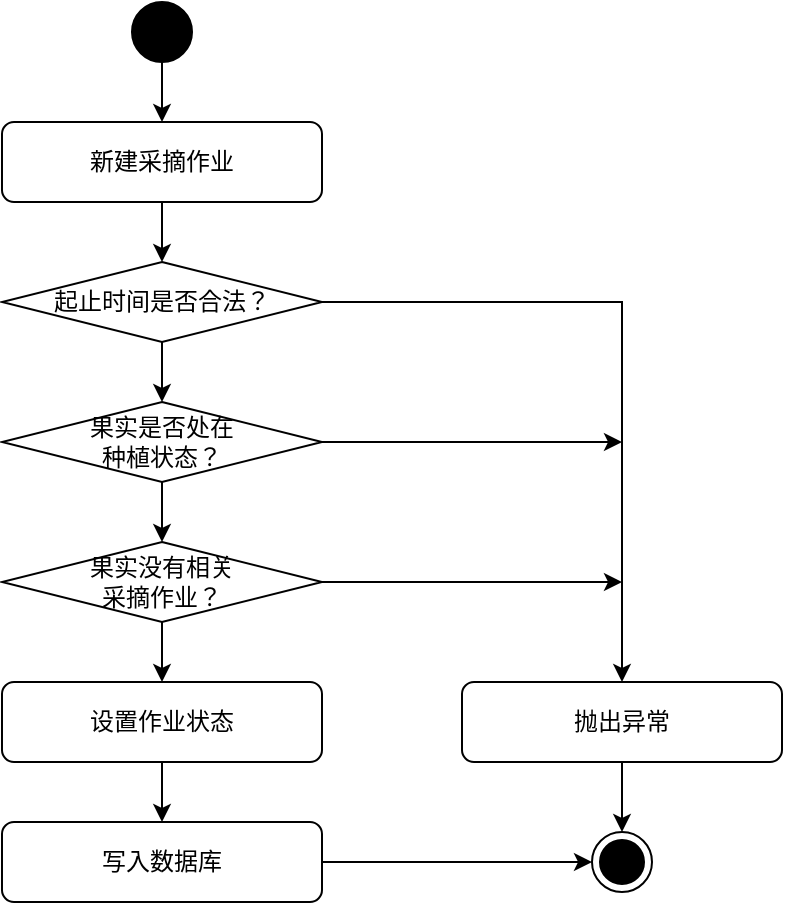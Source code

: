 <mxfile>
    <diagram id="k1Fexx-l-eYsIJ5LjcVb" name="Page-1">
        <mxGraphModel dx="466" dy="404" grid="1" gridSize="10" guides="1" tooltips="1" connect="1" arrows="1" fold="1" page="1" pageScale="1" pageWidth="827" pageHeight="1169" math="0" shadow="0">
            <root>
                <mxCell id="0"/>
                <mxCell id="1" parent="0"/>
                <mxCell id="48" value="" style="edgeStyle=none;html=1;fontFamily=Songti SC;fontSize=12;" edge="1" parent="1" source="23" target="26">
                    <mxGeometry relative="1" as="geometry"/>
                </mxCell>
                <mxCell id="23" value="新建采摘作业" style="rounded=1;whiteSpace=wrap;html=1;fontFamily=Songti SC;fontSize=12;" parent="1" vertex="1">
                    <mxGeometry x="200" y="80" width="160" height="40" as="geometry"/>
                </mxCell>
                <mxCell id="39" style="edgeStyle=none;html=1;rounded=0;curved=0;fontFamily=Songti SC;fontSize=12;exitX=1;exitY=0.5;exitDx=0;exitDy=0;" parent="1" source="26" target="38" edge="1">
                    <mxGeometry relative="1" as="geometry">
                        <Array as="points">
                            <mxPoint x="510" y="170"/>
                        </Array>
                    </mxGeometry>
                </mxCell>
                <mxCell id="49" value="" style="edgeStyle=none;html=1;fontFamily=Songti SC;fontSize=12;" edge="1" parent="1" source="26" target="28">
                    <mxGeometry relative="1" as="geometry"/>
                </mxCell>
                <mxCell id="26" value="&lt;span style=&quot;color: rgb(0, 0, 0);&quot;&gt;起止时间是否合法？&lt;/span&gt;" style="rhombus;whiteSpace=wrap;html=1;fontFamily=Songti SC;fontSize=12;" parent="1" vertex="1">
                    <mxGeometry x="200" y="150" width="160" height="40" as="geometry"/>
                </mxCell>
                <mxCell id="41" style="edgeStyle=none;html=1;fontFamily=Songti SC;fontSize=12;exitX=1;exitY=0.5;exitDx=0;exitDy=0;" parent="1" source="27" edge="1">
                    <mxGeometry relative="1" as="geometry">
                        <mxPoint x="510" y="310" as="targetPoint"/>
                    </mxGeometry>
                </mxCell>
                <mxCell id="51" value="" style="edgeStyle=none;html=1;fontFamily=Songti SC;fontSize=12;" edge="1" parent="1" source="27" target="29">
                    <mxGeometry relative="1" as="geometry"/>
                </mxCell>
                <mxCell id="27" value="&lt;span style=&quot;color: rgb(0, 0, 0);&quot;&gt;果实没有相关&lt;/span&gt;&lt;div&gt;&lt;span style=&quot;color: rgb(0, 0, 0);&quot;&gt;采摘作业？&lt;/span&gt;&lt;/div&gt;" style="rhombus;whiteSpace=wrap;html=1;fontFamily=Songti SC;fontSize=12;" parent="1" vertex="1">
                    <mxGeometry x="200" y="290" width="160" height="40" as="geometry"/>
                </mxCell>
                <mxCell id="40" style="edgeStyle=none;html=1;fontFamily=Songti SC;fontSize=12;exitX=1;exitY=0.5;exitDx=0;exitDy=0;" parent="1" source="28" edge="1">
                    <mxGeometry relative="1" as="geometry">
                        <mxPoint x="510" y="240" as="targetPoint"/>
                    </mxGeometry>
                </mxCell>
                <mxCell id="50" value="" style="edgeStyle=none;html=1;fontFamily=Songti SC;fontSize=12;" edge="1" parent="1" source="28" target="27">
                    <mxGeometry relative="1" as="geometry"/>
                </mxCell>
                <mxCell id="28" value="&lt;span style=&quot;color: rgb(0, 0, 0);&quot;&gt;果实是否处在&lt;/span&gt;&lt;div&gt;&lt;span style=&quot;color: rgb(0, 0, 0);&quot;&gt;种植状态？&lt;/span&gt;&lt;/div&gt;" style="rhombus;whiteSpace=wrap;html=1;fontFamily=Songti SC;fontSize=12;" parent="1" vertex="1">
                    <mxGeometry x="200" y="220" width="160" height="40" as="geometry"/>
                </mxCell>
                <mxCell id="36" value="" style="edgeStyle=none;html=1;fontFamily=Songti SC;fontSize=12;" parent="1" source="29" target="35" edge="1">
                    <mxGeometry relative="1" as="geometry"/>
                </mxCell>
                <mxCell id="29" value="设置作业状态" style="rounded=1;whiteSpace=wrap;html=1;fontFamily=Songti SC;fontSize=12;" parent="1" vertex="1">
                    <mxGeometry x="200" y="360" width="160" height="40" as="geometry"/>
                </mxCell>
                <mxCell id="46" value="" style="edgeStyle=none;html=1;fontFamily=Songti SC;fontSize=12;" parent="1" source="35" target="44" edge="1">
                    <mxGeometry relative="1" as="geometry"/>
                </mxCell>
                <mxCell id="35" value="写入数据库" style="rounded=1;whiteSpace=wrap;html=1;fontFamily=Songti SC;fontSize=12;" parent="1" vertex="1">
                    <mxGeometry x="200" y="430" width="160" height="40" as="geometry"/>
                </mxCell>
                <mxCell id="45" value="" style="edgeStyle=none;html=1;fontFamily=Songti SC;fontSize=12;" parent="1" source="38" target="44" edge="1">
                    <mxGeometry relative="1" as="geometry"/>
                </mxCell>
                <mxCell id="38" value="抛出异常" style="rounded=1;whiteSpace=wrap;html=1;fontFamily=Songti SC;fontSize=12;" parent="1" vertex="1">
                    <mxGeometry x="430" y="360" width="160" height="40" as="geometry"/>
                </mxCell>
                <mxCell id="47" value="" style="edgeStyle=none;html=1;fontFamily=Songti SC;fontSize=12;" edge="1" parent="1" source="42" target="23">
                    <mxGeometry relative="1" as="geometry"/>
                </mxCell>
                <mxCell id="42" value="" style="ellipse;fillColor=strokeColor;html=1;fontFamily=Songti SC;fontSize=12;" parent="1" vertex="1">
                    <mxGeometry x="265" y="20" width="30" height="30" as="geometry"/>
                </mxCell>
                <mxCell id="44" value="" style="ellipse;html=1;shape=endState;fillColor=strokeColor;fontFamily=Songti SC;fontSize=12;" parent="1" vertex="1">
                    <mxGeometry x="495" y="435" width="30" height="30" as="geometry"/>
                </mxCell>
            </root>
        </mxGraphModel>
    </diagram>
</mxfile>